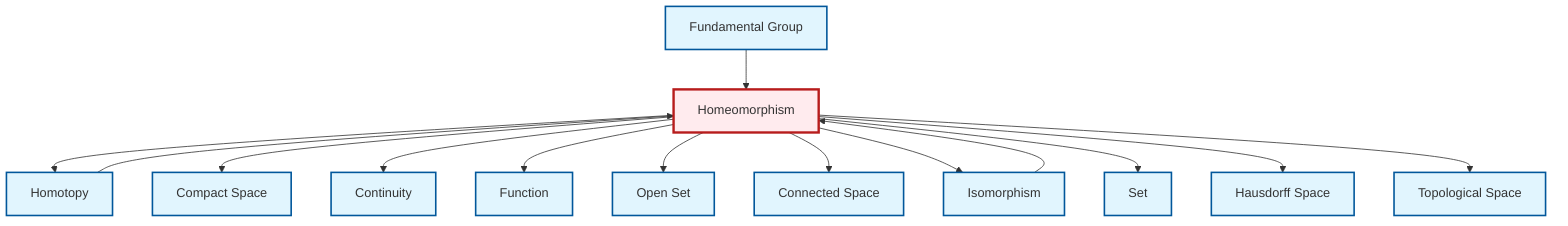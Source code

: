 graph TD
    classDef definition fill:#e1f5fe,stroke:#01579b,stroke-width:2px
    classDef theorem fill:#f3e5f5,stroke:#4a148c,stroke-width:2px
    classDef axiom fill:#fff3e0,stroke:#e65100,stroke-width:2px
    classDef example fill:#e8f5e9,stroke:#1b5e20,stroke-width:2px
    classDef current fill:#ffebee,stroke:#b71c1c,stroke-width:3px
    def-fundamental-group["Fundamental Group"]:::definition
    def-open-set["Open Set"]:::definition
    def-connected["Connected Space"]:::definition
    def-continuity["Continuity"]:::definition
    def-function["Function"]:::definition
    def-homotopy["Homotopy"]:::definition
    def-compact["Compact Space"]:::definition
    def-isomorphism["Isomorphism"]:::definition
    def-topological-space["Topological Space"]:::definition
    def-homeomorphism["Homeomorphism"]:::definition
    def-hausdorff["Hausdorff Space"]:::definition
    def-set["Set"]:::definition
    def-homeomorphism --> def-homotopy
    def-homeomorphism --> def-compact
    def-fundamental-group --> def-homeomorphism
    def-homotopy --> def-homeomorphism
    def-homeomorphism --> def-continuity
    def-homeomorphism --> def-function
    def-homeomorphism --> def-open-set
    def-homeomorphism --> def-connected
    def-homeomorphism --> def-isomorphism
    def-homeomorphism --> def-set
    def-homeomorphism --> def-hausdorff
    def-homeomorphism --> def-topological-space
    def-isomorphism --> def-homeomorphism
    class def-homeomorphism current